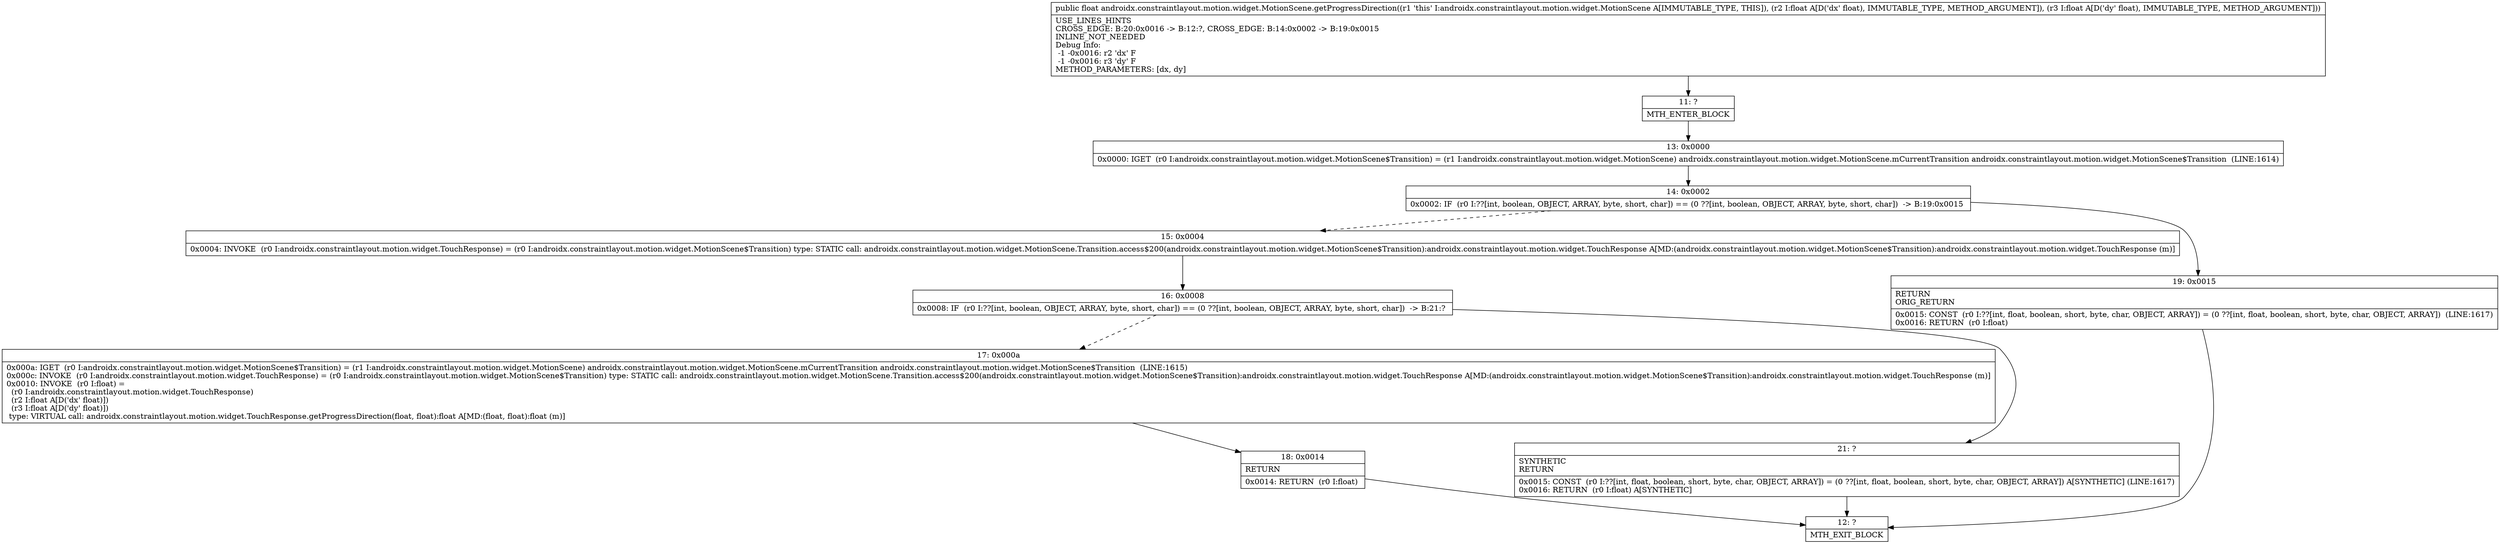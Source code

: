 digraph "CFG forandroidx.constraintlayout.motion.widget.MotionScene.getProgressDirection(FF)F" {
Node_11 [shape=record,label="{11\:\ ?|MTH_ENTER_BLOCK\l}"];
Node_13 [shape=record,label="{13\:\ 0x0000|0x0000: IGET  (r0 I:androidx.constraintlayout.motion.widget.MotionScene$Transition) = (r1 I:androidx.constraintlayout.motion.widget.MotionScene) androidx.constraintlayout.motion.widget.MotionScene.mCurrentTransition androidx.constraintlayout.motion.widget.MotionScene$Transition  (LINE:1614)\l}"];
Node_14 [shape=record,label="{14\:\ 0x0002|0x0002: IF  (r0 I:??[int, boolean, OBJECT, ARRAY, byte, short, char]) == (0 ??[int, boolean, OBJECT, ARRAY, byte, short, char])  \-\> B:19:0x0015 \l}"];
Node_15 [shape=record,label="{15\:\ 0x0004|0x0004: INVOKE  (r0 I:androidx.constraintlayout.motion.widget.TouchResponse) = (r0 I:androidx.constraintlayout.motion.widget.MotionScene$Transition) type: STATIC call: androidx.constraintlayout.motion.widget.MotionScene.Transition.access$200(androidx.constraintlayout.motion.widget.MotionScene$Transition):androidx.constraintlayout.motion.widget.TouchResponse A[MD:(androidx.constraintlayout.motion.widget.MotionScene$Transition):androidx.constraintlayout.motion.widget.TouchResponse (m)]\l}"];
Node_16 [shape=record,label="{16\:\ 0x0008|0x0008: IF  (r0 I:??[int, boolean, OBJECT, ARRAY, byte, short, char]) == (0 ??[int, boolean, OBJECT, ARRAY, byte, short, char])  \-\> B:21:? \l}"];
Node_17 [shape=record,label="{17\:\ 0x000a|0x000a: IGET  (r0 I:androidx.constraintlayout.motion.widget.MotionScene$Transition) = (r1 I:androidx.constraintlayout.motion.widget.MotionScene) androidx.constraintlayout.motion.widget.MotionScene.mCurrentTransition androidx.constraintlayout.motion.widget.MotionScene$Transition  (LINE:1615)\l0x000c: INVOKE  (r0 I:androidx.constraintlayout.motion.widget.TouchResponse) = (r0 I:androidx.constraintlayout.motion.widget.MotionScene$Transition) type: STATIC call: androidx.constraintlayout.motion.widget.MotionScene.Transition.access$200(androidx.constraintlayout.motion.widget.MotionScene$Transition):androidx.constraintlayout.motion.widget.TouchResponse A[MD:(androidx.constraintlayout.motion.widget.MotionScene$Transition):androidx.constraintlayout.motion.widget.TouchResponse (m)]\l0x0010: INVOKE  (r0 I:float) = \l  (r0 I:androidx.constraintlayout.motion.widget.TouchResponse)\l  (r2 I:float A[D('dx' float)])\l  (r3 I:float A[D('dy' float)])\l type: VIRTUAL call: androidx.constraintlayout.motion.widget.TouchResponse.getProgressDirection(float, float):float A[MD:(float, float):float (m)]\l}"];
Node_18 [shape=record,label="{18\:\ 0x0014|RETURN\l|0x0014: RETURN  (r0 I:float) \l}"];
Node_12 [shape=record,label="{12\:\ ?|MTH_EXIT_BLOCK\l}"];
Node_21 [shape=record,label="{21\:\ ?|SYNTHETIC\lRETURN\l|0x0015: CONST  (r0 I:??[int, float, boolean, short, byte, char, OBJECT, ARRAY]) = (0 ??[int, float, boolean, short, byte, char, OBJECT, ARRAY]) A[SYNTHETIC] (LINE:1617)\l0x0016: RETURN  (r0 I:float) A[SYNTHETIC]\l}"];
Node_19 [shape=record,label="{19\:\ 0x0015|RETURN\lORIG_RETURN\l|0x0015: CONST  (r0 I:??[int, float, boolean, short, byte, char, OBJECT, ARRAY]) = (0 ??[int, float, boolean, short, byte, char, OBJECT, ARRAY])  (LINE:1617)\l0x0016: RETURN  (r0 I:float) \l}"];
MethodNode[shape=record,label="{public float androidx.constraintlayout.motion.widget.MotionScene.getProgressDirection((r1 'this' I:androidx.constraintlayout.motion.widget.MotionScene A[IMMUTABLE_TYPE, THIS]), (r2 I:float A[D('dx' float), IMMUTABLE_TYPE, METHOD_ARGUMENT]), (r3 I:float A[D('dy' float), IMMUTABLE_TYPE, METHOD_ARGUMENT]))  | USE_LINES_HINTS\lCROSS_EDGE: B:20:0x0016 \-\> B:12:?, CROSS_EDGE: B:14:0x0002 \-\> B:19:0x0015\lINLINE_NOT_NEEDED\lDebug Info:\l  \-1 \-0x0016: r2 'dx' F\l  \-1 \-0x0016: r3 'dy' F\lMETHOD_PARAMETERS: [dx, dy]\l}"];
MethodNode -> Node_11;Node_11 -> Node_13;
Node_13 -> Node_14;
Node_14 -> Node_15[style=dashed];
Node_14 -> Node_19;
Node_15 -> Node_16;
Node_16 -> Node_17[style=dashed];
Node_16 -> Node_21;
Node_17 -> Node_18;
Node_18 -> Node_12;
Node_21 -> Node_12;
Node_19 -> Node_12;
}

